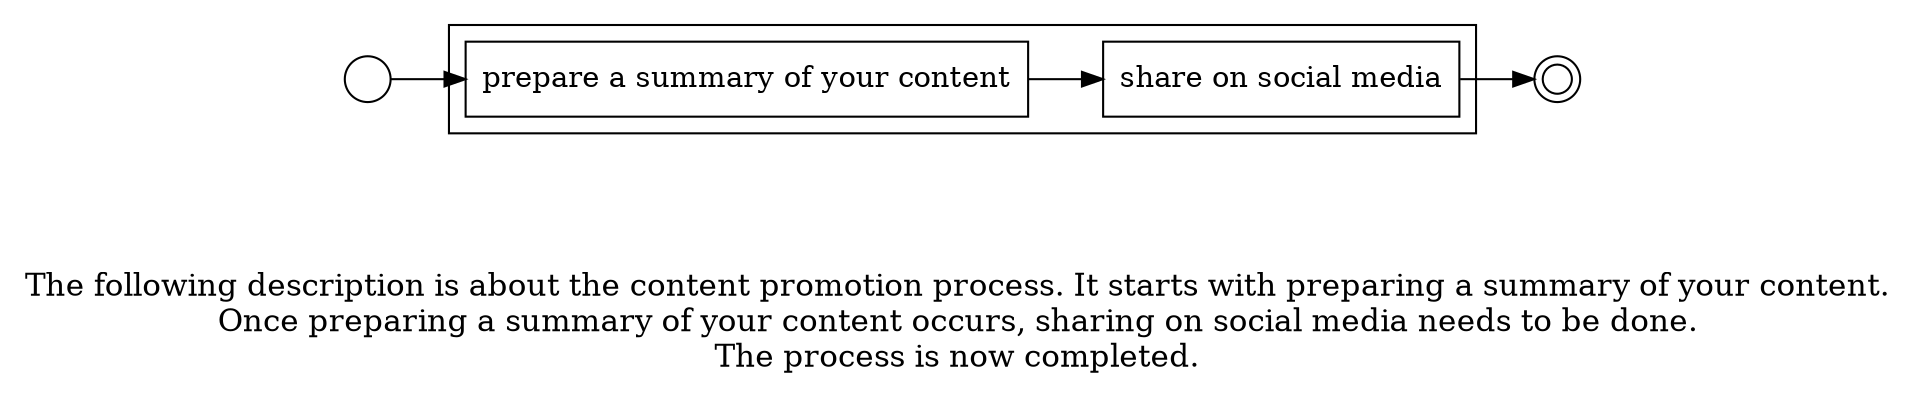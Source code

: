 digraph content_promotion_process_146 {
	graph [rankdir=LR]
	START_NODE [label="" shape=circle width=0.3]
	subgraph CLUSTER_0 {
		"prepare a summary of your content" [shape=box]
		"share on social media" [shape=box]
		"prepare a summary of your content" -> "share on social media"
	}
	START_NODE -> "prepare a summary of your content"
	END_NODE [label="" shape=doublecircle width=0.2]
	"share on social media" -> END_NODE
	fontsize=15 label="\n\n
The following description is about the content promotion process. It starts with preparing a summary of your content. 
Once preparing a summary of your content occurs, sharing on social media needs to be done. 
The process is now completed. 
"
}

